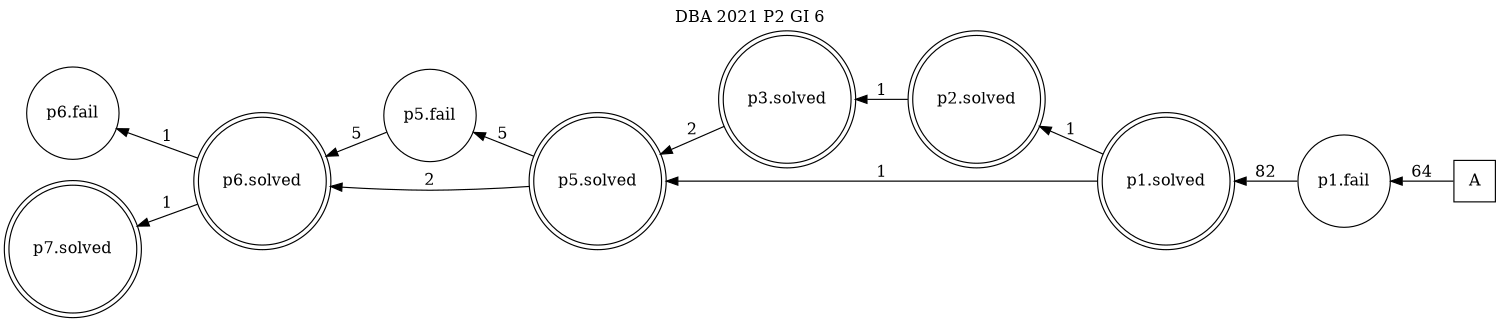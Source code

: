 digraph DBA_2021_P2_GI_6_GOOD {
labelloc="tl"
label= " DBA 2021 P2 GI 6 "
rankdir="RL";
graph [ size=" 10 , 10 !"]

"A" [shape="square" label="A"]
"p1.fail" [shape="circle" label="p1.fail"]
"p1.solved" [shape="doublecircle" label="p1.solved"]
"p2.solved" [shape="doublecircle" label="p2.solved"]
"p3.solved" [shape="doublecircle" label="p3.solved"]
"p5.solved" [shape="doublecircle" label="p5.solved"]
"p5.fail" [shape="circle" label="p5.fail"]
"p6.solved" [shape="doublecircle" label="p6.solved"]
"p6.fail" [shape="circle" label="p6.fail"]
"p7.solved" [shape="doublecircle" label="p7.solved"]
"A" -> "p1.fail" [ label=64]
"p1.fail" -> "p1.solved" [ label=82]
"p1.solved" -> "p2.solved" [ label=1]
"p1.solved" -> "p5.solved" [ label=1]
"p2.solved" -> "p3.solved" [ label=1]
"p3.solved" -> "p5.solved" [ label=2]
"p5.solved" -> "p5.fail" [ label=5]
"p5.solved" -> "p6.solved" [ label=2]
"p5.fail" -> "p6.solved" [ label=5]
"p6.solved" -> "p6.fail" [ label=1]
"p6.solved" -> "p7.solved" [ label=1]
}
